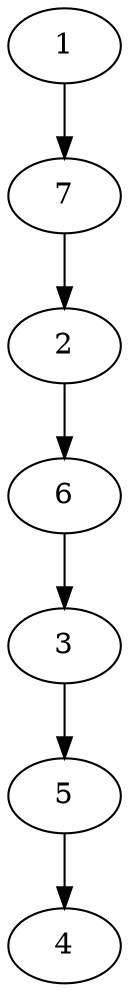 digraph {
  n1 [label="1" pos="16.0,6.0!" ]
  n7 [label="7" pos="32.0,5.0!" ]
  n2 [label="2" pos="24.0,4.0!" ]
  n6 [label="6" pos="28.0,3.0!" ]
  n3 [label="3" pos="26.0,2.0!" ]
  n5 [label="5" pos="27.0,0.9999999999999998!" ]
  n4 [label="4" pos="26.5,0.0!" ]
  n1 -> n7 
  n7 -> n2 
  n2 -> n6 
  n6 -> n3 
  n3 -> n5 
  n5 -> n4 
}